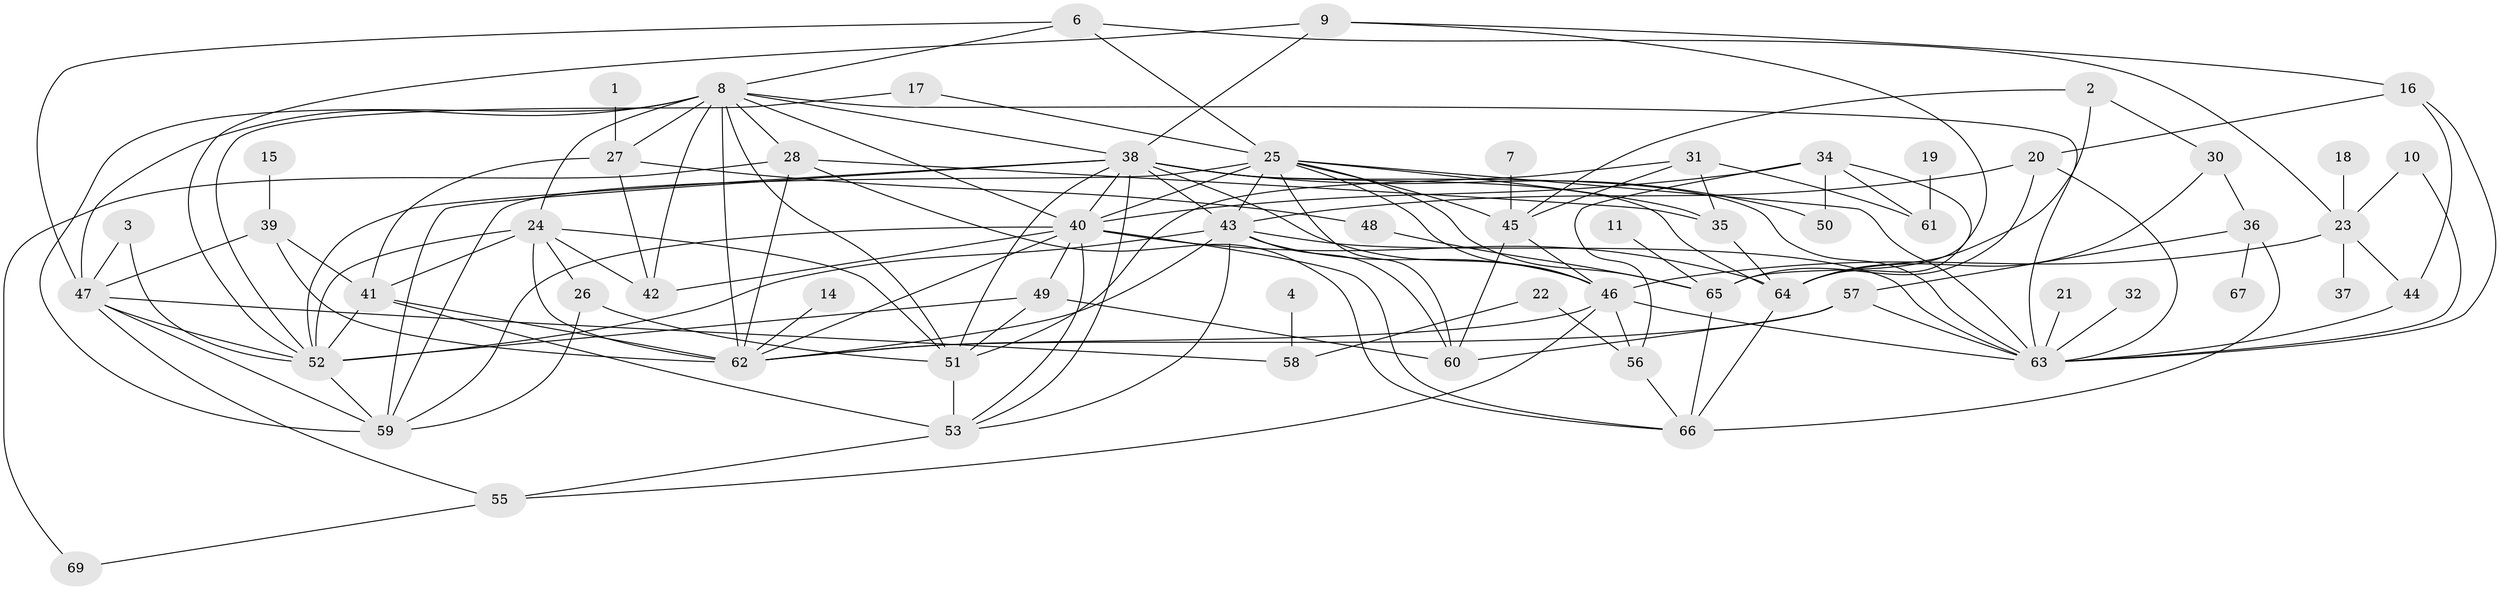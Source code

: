// original degree distribution, {1: 0.14492753623188406, 3: 0.21014492753623187, 4: 0.2608695652173913, 5: 0.10144927536231885, 2: 0.15217391304347827, 6: 0.036231884057971016, 8: 0.014492753623188406, 7: 0.028985507246376812, 0: 0.043478260869565216, 9: 0.007246376811594203}
// Generated by graph-tools (version 1.1) at 2025/35/03/04/25 23:35:48]
// undirected, 62 vertices, 142 edges
graph export_dot {
  node [color=gray90,style=filled];
  1;
  2;
  3;
  4;
  6;
  7;
  8;
  9;
  10;
  11;
  14;
  15;
  16;
  17;
  18;
  19;
  20;
  21;
  22;
  23;
  24;
  25;
  26;
  27;
  28;
  30;
  31;
  32;
  34;
  35;
  36;
  37;
  38;
  39;
  40;
  41;
  42;
  43;
  44;
  45;
  46;
  47;
  48;
  49;
  50;
  51;
  52;
  53;
  55;
  56;
  57;
  58;
  59;
  60;
  61;
  62;
  63;
  64;
  65;
  66;
  67;
  69;
  1 -- 27 [weight=1.0];
  2 -- 30 [weight=1.0];
  2 -- 45 [weight=1.0];
  2 -- 64 [weight=1.0];
  3 -- 47 [weight=1.0];
  3 -- 52 [weight=1.0];
  4 -- 58 [weight=1.0];
  6 -- 8 [weight=1.0];
  6 -- 23 [weight=1.0];
  6 -- 25 [weight=1.0];
  6 -- 47 [weight=1.0];
  7 -- 45 [weight=1.0];
  8 -- 24 [weight=1.0];
  8 -- 27 [weight=1.0];
  8 -- 28 [weight=1.0];
  8 -- 38 [weight=1.0];
  8 -- 40 [weight=1.0];
  8 -- 42 [weight=1.0];
  8 -- 47 [weight=1.0];
  8 -- 51 [weight=1.0];
  8 -- 59 [weight=1.0];
  8 -- 62 [weight=1.0];
  8 -- 63 [weight=1.0];
  9 -- 16 [weight=1.0];
  9 -- 38 [weight=1.0];
  9 -- 52 [weight=1.0];
  9 -- 65 [weight=1.0];
  10 -- 23 [weight=1.0];
  10 -- 63 [weight=1.0];
  11 -- 65 [weight=1.0];
  14 -- 62 [weight=1.0];
  15 -- 39 [weight=1.0];
  16 -- 20 [weight=1.0];
  16 -- 44 [weight=1.0];
  16 -- 63 [weight=1.0];
  17 -- 25 [weight=1.0];
  17 -- 52 [weight=1.0];
  18 -- 23 [weight=1.0];
  19 -- 61 [weight=1.0];
  20 -- 43 [weight=1.0];
  20 -- 63 [weight=1.0];
  20 -- 65 [weight=1.0];
  21 -- 63 [weight=1.0];
  22 -- 56 [weight=1.0];
  22 -- 58 [weight=1.0];
  23 -- 37 [weight=1.0];
  23 -- 44 [weight=1.0];
  23 -- 46 [weight=1.0];
  24 -- 26 [weight=1.0];
  24 -- 41 [weight=2.0];
  24 -- 42 [weight=1.0];
  24 -- 51 [weight=1.0];
  24 -- 52 [weight=1.0];
  24 -- 62 [weight=1.0];
  25 -- 35 [weight=1.0];
  25 -- 40 [weight=2.0];
  25 -- 43 [weight=1.0];
  25 -- 45 [weight=1.0];
  25 -- 46 [weight=1.0];
  25 -- 59 [weight=1.0];
  25 -- 60 [weight=1.0];
  25 -- 63 [weight=1.0];
  25 -- 65 [weight=1.0];
  26 -- 51 [weight=1.0];
  26 -- 59 [weight=1.0];
  27 -- 41 [weight=1.0];
  27 -- 42 [weight=2.0];
  27 -- 48 [weight=1.0];
  28 -- 35 [weight=1.0];
  28 -- 62 [weight=1.0];
  28 -- 66 [weight=1.0];
  28 -- 69 [weight=1.0];
  30 -- 36 [weight=1.0];
  30 -- 64 [weight=1.0];
  31 -- 35 [weight=1.0];
  31 -- 45 [weight=1.0];
  31 -- 51 [weight=1.0];
  31 -- 61 [weight=1.0];
  32 -- 63 [weight=1.0];
  34 -- 40 [weight=1.0];
  34 -- 50 [weight=1.0];
  34 -- 56 [weight=1.0];
  34 -- 61 [weight=1.0];
  34 -- 64 [weight=1.0];
  35 -- 64 [weight=1.0];
  36 -- 57 [weight=1.0];
  36 -- 66 [weight=1.0];
  36 -- 67 [weight=1.0];
  38 -- 40 [weight=2.0];
  38 -- 43 [weight=2.0];
  38 -- 46 [weight=1.0];
  38 -- 50 [weight=1.0];
  38 -- 51 [weight=1.0];
  38 -- 52 [weight=1.0];
  38 -- 53 [weight=1.0];
  38 -- 59 [weight=1.0];
  38 -- 63 [weight=1.0];
  38 -- 64 [weight=1.0];
  39 -- 41 [weight=1.0];
  39 -- 47 [weight=1.0];
  39 -- 62 [weight=1.0];
  40 -- 42 [weight=2.0];
  40 -- 49 [weight=1.0];
  40 -- 53 [weight=1.0];
  40 -- 59 [weight=1.0];
  40 -- 62 [weight=1.0];
  40 -- 64 [weight=1.0];
  40 -- 66 [weight=1.0];
  41 -- 52 [weight=2.0];
  41 -- 53 [weight=2.0];
  41 -- 62 [weight=2.0];
  43 -- 46 [weight=1.0];
  43 -- 52 [weight=1.0];
  43 -- 53 [weight=1.0];
  43 -- 60 [weight=1.0];
  43 -- 62 [weight=1.0];
  43 -- 63 [weight=1.0];
  44 -- 63 [weight=1.0];
  45 -- 46 [weight=1.0];
  45 -- 60 [weight=1.0];
  46 -- 55 [weight=1.0];
  46 -- 56 [weight=1.0];
  46 -- 62 [weight=1.0];
  46 -- 63 [weight=1.0];
  47 -- 52 [weight=1.0];
  47 -- 55 [weight=1.0];
  47 -- 58 [weight=1.0];
  47 -- 59 [weight=1.0];
  48 -- 65 [weight=1.0];
  49 -- 51 [weight=1.0];
  49 -- 52 [weight=1.0];
  49 -- 60 [weight=1.0];
  51 -- 53 [weight=2.0];
  52 -- 59 [weight=1.0];
  53 -- 55 [weight=1.0];
  55 -- 69 [weight=1.0];
  56 -- 66 [weight=1.0];
  57 -- 60 [weight=1.0];
  57 -- 62 [weight=1.0];
  57 -- 63 [weight=1.0];
  64 -- 66 [weight=1.0];
  65 -- 66 [weight=1.0];
}
